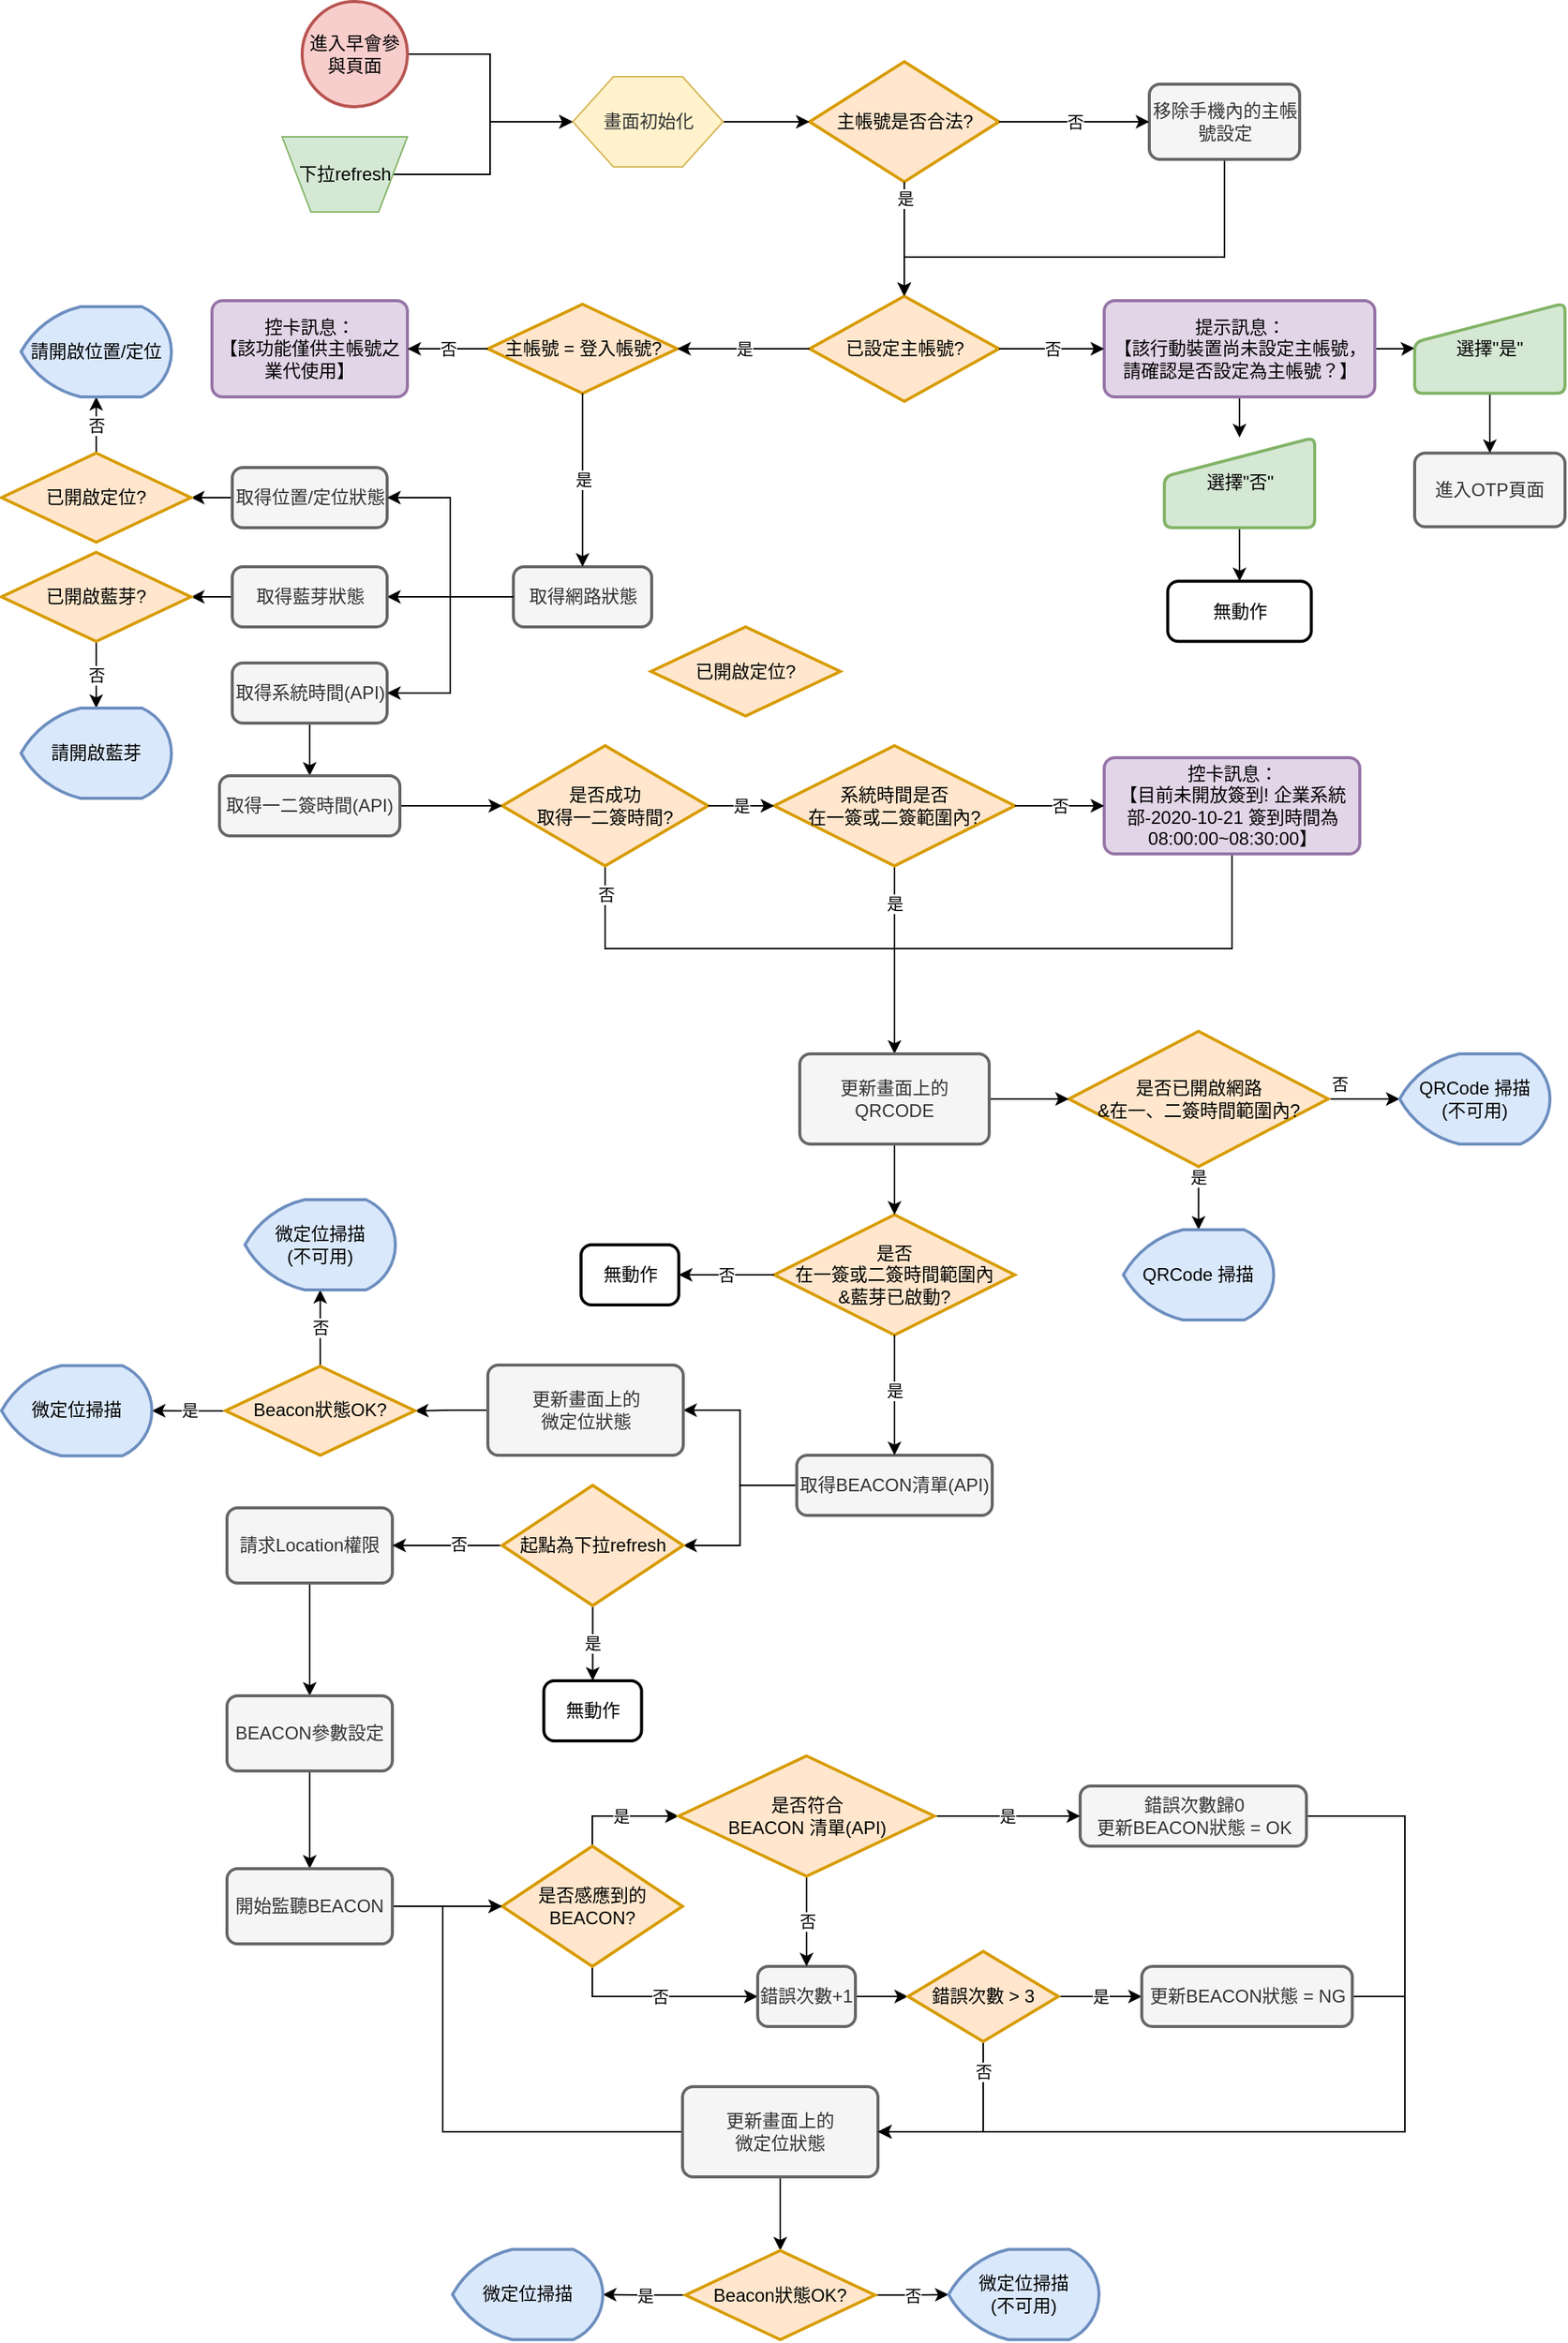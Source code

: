 <mxfile version="13.8.1" type="github" pages="2">
  <diagram id="rVQWAjQvvcYKXNc0S_qa" name="第1頁">
    <mxGraphModel dx="1673" dy="876" grid="1" gridSize="10" guides="1" tooltips="1" connect="1" arrows="1" fold="1" page="1" pageScale="1" pageWidth="1169" pageHeight="1654" math="0" shadow="0">
      <root>
        <mxCell id="0" />
        <mxCell id="1" parent="0" />
        <mxCell id="3DBhpYr2s3S-8QUUFZNX-8" style="edgeStyle=orthogonalEdgeStyle;rounded=0;orthogonalLoop=1;jettySize=auto;html=1;exitX=1;exitY=0.5;exitDx=0;exitDy=0;exitPerimeter=0;entryX=0;entryY=0.5;entryDx=0;entryDy=0;" parent="1" source="3DBhpYr2s3S-8QUUFZNX-1" target="aYca4ARqjZkzkrfllWEa-6" edge="1">
          <mxGeometry relative="1" as="geometry">
            <mxPoint x="423.5" y="120" as="targetPoint" />
          </mxGeometry>
        </mxCell>
        <mxCell id="3DBhpYr2s3S-8QUUFZNX-1" value="進入早會參與頁面" style="strokeWidth=2;html=1;shape=mxgraph.flowchart.start_2;whiteSpace=wrap;fillColor=#f8cecc;strokeColor=#b85450;" parent="1" vertex="1">
          <mxGeometry x="240" y="40" width="70" height="70" as="geometry" />
        </mxCell>
        <mxCell id="3DBhpYr2s3S-8QUUFZNX-5" value="主帳號是否合法?" style="strokeWidth=2;html=1;shape=mxgraph.flowchart.decision;whiteSpace=wrap;fillColor=#ffe6cc;strokeColor=#d79b00;" parent="1" vertex="1">
          <mxGeometry x="577.5" y="80" width="126" height="80" as="geometry" />
        </mxCell>
        <mxCell id="3DBhpYr2s3S-8QUUFZNX-16" style="edgeStyle=orthogonalEdgeStyle;rounded=0;orthogonalLoop=1;jettySize=auto;html=1;exitX=0.5;exitY=1;exitDx=0;exitDy=0;entryX=0.5;entryY=0;entryDx=0;entryDy=0;entryPerimeter=0;" parent="1" source="3DBhpYr2s3S-8QUUFZNX-6" target="3DBhpYr2s3S-8QUUFZNX-11" edge="1">
          <mxGeometry relative="1" as="geometry">
            <Array as="points">
              <mxPoint x="853" y="210" />
              <mxPoint x="641" y="210" />
            </Array>
          </mxGeometry>
        </mxCell>
        <mxCell id="3DBhpYr2s3S-8QUUFZNX-6" value="移除手機內的主帳號設定" style="rounded=1;whiteSpace=wrap;html=1;absoluteArcSize=1;arcSize=14;strokeWidth=2;fillColor=#f5f5f5;strokeColor=#666666;fontColor=#333333;" parent="1" vertex="1">
          <mxGeometry x="803.5" y="95" width="100" height="50" as="geometry" />
        </mxCell>
        <mxCell id="3DBhpYr2s3S-8QUUFZNX-11" value="已設定主帳號?" style="strokeWidth=2;html=1;shape=mxgraph.flowchart.decision;whiteSpace=wrap;fillColor=#ffe6cc;strokeColor=#d79b00;" parent="1" vertex="1">
          <mxGeometry x="577.5" y="236" width="126" height="70" as="geometry" />
        </mxCell>
        <mxCell id="3DBhpYr2s3S-8QUUFZNX-13" value="主帳號 = 登入帳號?" style="strokeWidth=2;html=1;shape=mxgraph.flowchart.decision;whiteSpace=wrap;fillColor=#ffe6cc;strokeColor=#d79b00;" parent="1" vertex="1">
          <mxGeometry x="363.5" y="241.38" width="126" height="59.25" as="geometry" />
        </mxCell>
        <mxCell id="1zW-dw0xEGALcRAArfoa-10" value="" style="edgeStyle=orthogonalEdgeStyle;rounded=0;orthogonalLoop=1;jettySize=auto;html=1;" edge="1" parent="1" source="3DBhpYr2s3S-8QUUFZNX-17" target="1zW-dw0xEGALcRAArfoa-8">
          <mxGeometry relative="1" as="geometry" />
        </mxCell>
        <mxCell id="1zW-dw0xEGALcRAArfoa-11" value="" style="edgeStyle=orthogonalEdgeStyle;rounded=0;orthogonalLoop=1;jettySize=auto;html=1;" edge="1" parent="1" source="3DBhpYr2s3S-8QUUFZNX-17" target="1zW-dw0xEGALcRAArfoa-9">
          <mxGeometry relative="1" as="geometry" />
        </mxCell>
        <mxCell id="3DBhpYr2s3S-8QUUFZNX-17" value="提示訊息：&lt;br&gt;【該行動裝置尚未設定主帳號，請確認是否設定為主帳號？】" style="rounded=1;whiteSpace=wrap;html=1;absoluteArcSize=1;arcSize=14;strokeWidth=2;fillColor=#e1d5e7;strokeColor=#9673a6;" parent="1" vertex="1">
          <mxGeometry x="773.5" y="239.01" width="180" height="64" as="geometry" />
        </mxCell>
        <mxCell id="3DBhpYr2s3S-8QUUFZNX-31" value="進入OTP頁面" style="rounded=1;whiteSpace=wrap;html=1;absoluteArcSize=1;arcSize=14;strokeWidth=2;fillColor=#f5f5f5;strokeColor=#666666;fontColor=#333333;" parent="1" vertex="1">
          <mxGeometry x="980" y="340.37" width="100" height="49" as="geometry" />
        </mxCell>
        <mxCell id="3DBhpYr2s3S-8QUUFZNX-42" value="控卡訊息：&lt;br&gt;【該功能僅供主帳號之業代使用】" style="rounded=1;whiteSpace=wrap;html=1;absoluteArcSize=1;arcSize=14;strokeWidth=2;fillColor=#e1d5e7;strokeColor=#9673a6;" parent="1" vertex="1">
          <mxGeometry x="180" y="239.01" width="130" height="64" as="geometry" />
        </mxCell>
        <mxCell id="3DBhpYr2s3S-8QUUFZNX-55" value="" style="edgeStyle=orthogonalEdgeStyle;rounded=0;orthogonalLoop=1;jettySize=auto;html=1;entryX=1;entryY=0.5;entryDx=0;entryDy=0;" parent="1" source="3DBhpYr2s3S-8QUUFZNX-50" target="3DBhpYr2s3S-8QUUFZNX-53" edge="1">
          <mxGeometry relative="1" as="geometry" />
        </mxCell>
        <mxCell id="3DBhpYr2s3S-8QUUFZNX-50" value="取得網路狀態" style="rounded=1;whiteSpace=wrap;html=1;absoluteArcSize=1;arcSize=14;strokeWidth=2;fillColor=#f5f5f5;strokeColor=#666666;fontColor=#333333;" parent="1" vertex="1">
          <mxGeometry x="380.5" y="416" width="92" height="40" as="geometry" />
        </mxCell>
        <mxCell id="aYca4ARqjZkzkrfllWEa-9" value="" style="edgeStyle=orthogonalEdgeStyle;rounded=0;orthogonalLoop=1;jettySize=auto;html=1;" edge="1" parent="1" source="3DBhpYr2s3S-8QUUFZNX-52" target="aYca4ARqjZkzkrfllWEa-8">
          <mxGeometry relative="1" as="geometry" />
        </mxCell>
        <mxCell id="3DBhpYr2s3S-8QUUFZNX-52" value="取得位置/定位狀態" style="rounded=1;whiteSpace=wrap;html=1;absoluteArcSize=1;arcSize=14;strokeWidth=2;fillColor=#f5f5f5;strokeColor=#666666;fontColor=#333333;" parent="1" vertex="1">
          <mxGeometry x="193.5" y="350" width="103" height="40" as="geometry" />
        </mxCell>
        <mxCell id="aYca4ARqjZkzkrfllWEa-11" value="" style="edgeStyle=orthogonalEdgeStyle;rounded=0;orthogonalLoop=1;jettySize=auto;html=1;" edge="1" parent="1" source="3DBhpYr2s3S-8QUUFZNX-53" target="aYca4ARqjZkzkrfllWEa-10">
          <mxGeometry relative="1" as="geometry" />
        </mxCell>
        <mxCell id="3DBhpYr2s3S-8QUUFZNX-53" value="取得藍芽狀態" style="rounded=1;whiteSpace=wrap;html=1;absoluteArcSize=1;arcSize=14;strokeWidth=2;fillColor=#f5f5f5;strokeColor=#666666;fontColor=#333333;" parent="1" vertex="1">
          <mxGeometry x="193.5" y="416" width="103" height="40" as="geometry" />
        </mxCell>
        <mxCell id="3DBhpYr2s3S-8QUUFZNX-81" value="" style="edgeStyle=orthogonalEdgeStyle;rounded=0;orthogonalLoop=1;jettySize=auto;html=1;" parent="1" source="3DBhpYr2s3S-8QUUFZNX-54" target="3DBhpYr2s3S-8QUUFZNX-79" edge="1">
          <mxGeometry relative="1" as="geometry" />
        </mxCell>
        <mxCell id="3DBhpYr2s3S-8QUUFZNX-54" value="取得系統時間(API)" style="rounded=1;whiteSpace=wrap;html=1;absoluteArcSize=1;arcSize=14;strokeWidth=2;fillColor=#f5f5f5;strokeColor=#666666;fontColor=#333333;" parent="1" vertex="1">
          <mxGeometry x="193.5" y="480" width="103" height="40" as="geometry" />
        </mxCell>
        <mxCell id="3DBhpYr2s3S-8QUUFZNX-57" value="" style="edgeStyle=orthogonalEdgeStyle;rounded=0;orthogonalLoop=1;jettySize=auto;html=1;entryX=1;entryY=0.5;entryDx=0;entryDy=0;exitX=0;exitY=0.5;exitDx=0;exitDy=0;" parent="1" source="3DBhpYr2s3S-8QUUFZNX-50" target="3DBhpYr2s3S-8QUUFZNX-52" edge="1">
          <mxGeometry relative="1" as="geometry">
            <mxPoint x="390.5" y="411" as="sourcePoint" />
            <mxPoint x="306.5" y="446" as="targetPoint" />
          </mxGeometry>
        </mxCell>
        <mxCell id="3DBhpYr2s3S-8QUUFZNX-58" value="" style="edgeStyle=orthogonalEdgeStyle;rounded=0;orthogonalLoop=1;jettySize=auto;html=1;entryX=1;entryY=0.5;entryDx=0;entryDy=0;exitX=0;exitY=0.5;exitDx=0;exitDy=0;" parent="1" source="3DBhpYr2s3S-8QUUFZNX-50" target="3DBhpYr2s3S-8QUUFZNX-54" edge="1">
          <mxGeometry relative="1" as="geometry">
            <mxPoint x="400.5" y="421" as="sourcePoint" />
            <mxPoint x="316.5" y="456" as="targetPoint" />
          </mxGeometry>
        </mxCell>
        <mxCell id="3DBhpYr2s3S-8QUUFZNX-64" value="" style="endArrow=classic;html=1;exitX=1;exitY=0.5;exitDx=0;exitDy=0;exitPerimeter=0;entryX=0;entryY=0.5;entryDx=0;entryDy=0;" parent="1" source="3DBhpYr2s3S-8QUUFZNX-5" target="3DBhpYr2s3S-8QUUFZNX-6" edge="1">
          <mxGeometry relative="1" as="geometry">
            <mxPoint x="472.5" y="570" as="sourcePoint" />
            <mxPoint x="572.5" y="570" as="targetPoint" />
          </mxGeometry>
        </mxCell>
        <mxCell id="3DBhpYr2s3S-8QUUFZNX-65" value="否" style="edgeLabel;resizable=0;html=1;align=center;verticalAlign=middle;" parent="3DBhpYr2s3S-8QUUFZNX-64" connectable="0" vertex="1">
          <mxGeometry relative="1" as="geometry" />
        </mxCell>
        <mxCell id="3DBhpYr2s3S-8QUUFZNX-66" value="" style="endArrow=classic;html=1;exitX=1;exitY=0.5;exitDx=0;exitDy=0;exitPerimeter=0;entryX=0;entryY=0.5;entryDx=0;entryDy=0;" parent="1" source="3DBhpYr2s3S-8QUUFZNX-11" target="3DBhpYr2s3S-8QUUFZNX-17" edge="1">
          <mxGeometry relative="1" as="geometry">
            <mxPoint x="693.5" y="190" as="sourcePoint" />
            <mxPoint x="793.5" y="190" as="targetPoint" />
          </mxGeometry>
        </mxCell>
        <mxCell id="3DBhpYr2s3S-8QUUFZNX-67" value="否" style="edgeLabel;resizable=0;html=1;align=center;verticalAlign=middle;" parent="3DBhpYr2s3S-8QUUFZNX-66" connectable="0" vertex="1">
          <mxGeometry relative="1" as="geometry" />
        </mxCell>
        <mxCell id="3DBhpYr2s3S-8QUUFZNX-68" value="" style="endArrow=classic;html=1;exitX=0;exitY=0.5;exitDx=0;exitDy=0;exitPerimeter=0;entryX=1;entryY=0.5;entryDx=0;entryDy=0;" parent="1" source="3DBhpYr2s3S-8QUUFZNX-13" target="3DBhpYr2s3S-8QUUFZNX-42" edge="1">
          <mxGeometry relative="1" as="geometry">
            <mxPoint x="723.5" y="140" as="sourcePoint" />
            <mxPoint x="823.5" y="140" as="targetPoint" />
          </mxGeometry>
        </mxCell>
        <mxCell id="3DBhpYr2s3S-8QUUFZNX-69" value="否" style="edgeLabel;resizable=0;html=1;align=center;verticalAlign=middle;" parent="3DBhpYr2s3S-8QUUFZNX-68" connectable="0" vertex="1">
          <mxGeometry relative="1" as="geometry" />
        </mxCell>
        <mxCell id="3DBhpYr2s3S-8QUUFZNX-70" value="" style="endArrow=classic;html=1;exitX=0.5;exitY=1;exitDx=0;exitDy=0;exitPerimeter=0;entryX=0.5;entryY=0;entryDx=0;entryDy=0;entryPerimeter=0;" parent="1" source="3DBhpYr2s3S-8QUUFZNX-5" target="3DBhpYr2s3S-8QUUFZNX-11" edge="1">
          <mxGeometry relative="1" as="geometry">
            <mxPoint x="623.5" y="180" as="sourcePoint" />
            <mxPoint x="723.5" y="180" as="targetPoint" />
          </mxGeometry>
        </mxCell>
        <mxCell id="3DBhpYr2s3S-8QUUFZNX-71" value="是" style="edgeLabel;resizable=0;html=1;align=center;verticalAlign=middle;" parent="3DBhpYr2s3S-8QUUFZNX-70" connectable="0" vertex="1">
          <mxGeometry relative="1" as="geometry">
            <mxPoint y="-27.65" as="offset" />
          </mxGeometry>
        </mxCell>
        <mxCell id="3DBhpYr2s3S-8QUUFZNX-72" value="" style="endArrow=classic;html=1;exitX=0;exitY=0.5;exitDx=0;exitDy=0;exitPerimeter=0;entryX=1;entryY=0.5;entryDx=0;entryDy=0;entryPerimeter=0;" parent="1" source="3DBhpYr2s3S-8QUUFZNX-11" target="3DBhpYr2s3S-8QUUFZNX-13" edge="1">
          <mxGeometry relative="1" as="geometry">
            <mxPoint x="650.5" y="170" as="sourcePoint" />
            <mxPoint x="650.5" y="246" as="targetPoint" />
          </mxGeometry>
        </mxCell>
        <mxCell id="3DBhpYr2s3S-8QUUFZNX-73" value="是" style="edgeLabel;resizable=0;html=1;align=center;verticalAlign=middle;" parent="3DBhpYr2s3S-8QUUFZNX-72" connectable="0" vertex="1">
          <mxGeometry relative="1" as="geometry" />
        </mxCell>
        <mxCell id="3DBhpYr2s3S-8QUUFZNX-74" value="" style="endArrow=classic;html=1;exitX=0.5;exitY=1;exitDx=0;exitDy=0;exitPerimeter=0;entryX=0.5;entryY=0;entryDx=0;entryDy=0;" parent="1" source="3DBhpYr2s3S-8QUUFZNX-13" target="3DBhpYr2s3S-8QUUFZNX-50" edge="1">
          <mxGeometry relative="1" as="geometry">
            <mxPoint x="660.5" y="180" as="sourcePoint" />
            <mxPoint x="660.5" y="256" as="targetPoint" />
          </mxGeometry>
        </mxCell>
        <mxCell id="3DBhpYr2s3S-8QUUFZNX-75" value="是" style="edgeLabel;resizable=0;html=1;align=center;verticalAlign=middle;" parent="3DBhpYr2s3S-8QUUFZNX-74" connectable="0" vertex="1">
          <mxGeometry relative="1" as="geometry" />
        </mxCell>
        <mxCell id="aYca4ARqjZkzkrfllWEa-34" value="否" style="edgeStyle=orthogonalEdgeStyle;rounded=0;orthogonalLoop=1;jettySize=auto;html=1;exitX=0.5;exitY=1;exitDx=0;exitDy=0;exitPerimeter=0;entryX=0.5;entryY=0;entryDx=0;entryDy=0;" edge="1" parent="1" source="3DBhpYr2s3S-8QUUFZNX-78" target="1zW-dw0xEGALcRAArfoa-1">
          <mxGeometry x="-0.888" relative="1" as="geometry">
            <Array as="points">
              <mxPoint x="441" y="670" />
              <mxPoint x="634" y="670" />
              <mxPoint x="634" y="750" />
            </Array>
            <mxPoint as="offset" />
          </mxGeometry>
        </mxCell>
        <mxCell id="3DBhpYr2s3S-8QUUFZNX-78" value="是否成功&lt;br&gt;取得一二簽時間?" style="strokeWidth=2;html=1;shape=mxgraph.flowchart.decision;whiteSpace=wrap;fillColor=#ffe6cc;strokeColor=#d79b00;" parent="1" vertex="1">
          <mxGeometry x="373" y="535" width="137" height="80" as="geometry" />
        </mxCell>
        <mxCell id="qEmftQ73AYynVDosLvWg-1" style="edgeStyle=orthogonalEdgeStyle;rounded=0;orthogonalLoop=1;jettySize=auto;html=1;exitX=1;exitY=0.5;exitDx=0;exitDy=0;entryX=0;entryY=0.5;entryDx=0;entryDy=0;entryPerimeter=0;" edge="1" parent="1" source="3DBhpYr2s3S-8QUUFZNX-79" target="3DBhpYr2s3S-8QUUFZNX-78">
          <mxGeometry relative="1" as="geometry" />
        </mxCell>
        <mxCell id="3DBhpYr2s3S-8QUUFZNX-79" value="取得一二簽時間(API)" style="rounded=1;whiteSpace=wrap;html=1;absoluteArcSize=1;arcSize=14;strokeWidth=2;fillColor=#f5f5f5;strokeColor=#666666;fontColor=#333333;" parent="1" vertex="1">
          <mxGeometry x="185" y="555" width="120" height="40" as="geometry" />
        </mxCell>
        <mxCell id="aYca4ARqjZkzkrfllWEa-33" value="是" style="edgeStyle=orthogonalEdgeStyle;rounded=0;orthogonalLoop=1;jettySize=auto;html=1;exitX=0.5;exitY=1;exitDx=0;exitDy=0;exitPerimeter=0;entryX=0.5;entryY=0;entryDx=0;entryDy=0;" edge="1" parent="1" source="3DBhpYr2s3S-8QUUFZNX-83" target="1zW-dw0xEGALcRAArfoa-1">
          <mxGeometry x="-0.6" relative="1" as="geometry">
            <mxPoint as="offset" />
          </mxGeometry>
        </mxCell>
        <mxCell id="3DBhpYr2s3S-8QUUFZNX-83" value="系統時間是否&lt;br&gt;在一簽或二簽範圍內?" style="strokeWidth=2;html=1;shape=mxgraph.flowchart.decision;whiteSpace=wrap;fillColor=#ffe6cc;strokeColor=#d79b00;" parent="1" vertex="1">
          <mxGeometry x="554" y="535" width="160" height="80" as="geometry" />
        </mxCell>
        <mxCell id="3DBhpYr2s3S-8QUUFZNX-84" value="" style="endArrow=classic;html=1;exitX=1;exitY=0.5;exitDx=0;exitDy=0;exitPerimeter=0;entryX=0;entryY=0.5;entryDx=0;entryDy=0;entryPerimeter=0;" parent="1" source="3DBhpYr2s3S-8QUUFZNX-78" target="3DBhpYr2s3S-8QUUFZNX-83" edge="1">
          <mxGeometry relative="1" as="geometry">
            <mxPoint x="486.5" y="310.63" as="sourcePoint" />
            <mxPoint x="486.5" y="426" as="targetPoint" />
          </mxGeometry>
        </mxCell>
        <mxCell id="3DBhpYr2s3S-8QUUFZNX-85" value="是" style="edgeLabel;resizable=0;html=1;align=center;verticalAlign=middle;" parent="3DBhpYr2s3S-8QUUFZNX-84" connectable="0" vertex="1">
          <mxGeometry relative="1" as="geometry" />
        </mxCell>
        <mxCell id="aYca4ARqjZkzkrfllWEa-32" style="edgeStyle=orthogonalEdgeStyle;rounded=0;orthogonalLoop=1;jettySize=auto;html=1;exitX=0.5;exitY=1;exitDx=0;exitDy=0;entryX=0.5;entryY=0;entryDx=0;entryDy=0;" edge="1" parent="1" source="3DBhpYr2s3S-8QUUFZNX-91" target="1zW-dw0xEGALcRAArfoa-1">
          <mxGeometry relative="1" as="geometry">
            <Array as="points">
              <mxPoint x="859" y="670" />
              <mxPoint x="634" y="670" />
              <mxPoint x="634" y="750" />
            </Array>
          </mxGeometry>
        </mxCell>
        <mxCell id="3DBhpYr2s3S-8QUUFZNX-91" value="控卡訊息：&lt;br&gt;【目前未開放簽到! 企業系統部-2020-10-21 簽到時間為08:00:00~08:30:00】" style="rounded=1;whiteSpace=wrap;html=1;absoluteArcSize=1;arcSize=14;strokeWidth=2;fillColor=#e1d5e7;strokeColor=#9673a6;" parent="1" vertex="1">
          <mxGeometry x="773.5" y="543" width="170" height="64" as="geometry" />
        </mxCell>
        <mxCell id="3DBhpYr2s3S-8QUUFZNX-92" value="" style="endArrow=classic;html=1;exitX=1;exitY=0.5;exitDx=0;exitDy=0;exitPerimeter=0;entryX=0;entryY=0.5;entryDx=0;entryDy=0;" parent="1" source="3DBhpYr2s3S-8QUUFZNX-83" target="3DBhpYr2s3S-8QUUFZNX-91" edge="1">
          <mxGeometry relative="1" as="geometry">
            <mxPoint x="373.5" y="411.005" as="sourcePoint" />
            <mxPoint x="293.5" y="411" as="targetPoint" />
          </mxGeometry>
        </mxCell>
        <mxCell id="3DBhpYr2s3S-8QUUFZNX-93" value="否" style="edgeLabel;resizable=0;html=1;align=center;verticalAlign=middle;" parent="3DBhpYr2s3S-8QUUFZNX-92" connectable="0" vertex="1">
          <mxGeometry relative="1" as="geometry" />
        </mxCell>
        <mxCell id="3DBhpYr2s3S-8QUUFZNX-99" value="是否&lt;br&gt;在一簽或二簽時間範圍內&lt;br&gt;&amp;amp;藍芽已啟動?" style="strokeWidth=2;html=1;shape=mxgraph.flowchart.decision;whiteSpace=wrap;fillColor=#ffe6cc;strokeColor=#d79b00;" parent="1" vertex="1">
          <mxGeometry x="554" y="847" width="160" height="80" as="geometry" />
        </mxCell>
        <mxCell id="3DBhpYr2s3S-8QUUFZNX-148" style="edgeStyle=orthogonalEdgeStyle;rounded=0;orthogonalLoop=1;jettySize=auto;html=1;exitX=0;exitY=0.5;exitDx=0;exitDy=0;entryX=1;entryY=0.5;entryDx=0;entryDy=0;" parent="1" source="3DBhpYr2s3S-8QUUFZNX-101" target="3DBhpYr2s3S-8QUUFZNX-147" edge="1">
          <mxGeometry relative="1" as="geometry" />
        </mxCell>
        <mxCell id="3DBhpYr2s3S-8QUUFZNX-169" style="edgeStyle=orthogonalEdgeStyle;rounded=0;orthogonalLoop=1;jettySize=auto;html=1;exitX=0;exitY=0.5;exitDx=0;exitDy=0;entryX=1;entryY=0.5;entryDx=0;entryDy=0;entryPerimeter=0;" parent="1" source="3DBhpYr2s3S-8QUUFZNX-101" target="3DBhpYr2s3S-8QUUFZNX-165" edge="1">
          <mxGeometry relative="1" as="geometry" />
        </mxCell>
        <mxCell id="3DBhpYr2s3S-8QUUFZNX-101" value="取得BEACON清單(API)" style="rounded=1;whiteSpace=wrap;html=1;absoluteArcSize=1;arcSize=14;strokeWidth=2;fillColor=#f5f5f5;strokeColor=#666666;fontColor=#333333;" parent="1" vertex="1">
          <mxGeometry x="569" y="1007" width="130" height="40" as="geometry" />
        </mxCell>
        <mxCell id="3DBhpYr2s3S-8QUUFZNX-102" value="" style="endArrow=classic;html=1;exitX=0.5;exitY=1;exitDx=0;exitDy=0;exitPerimeter=0;entryX=0.5;entryY=0;entryDx=0;entryDy=0;" parent="1" source="3DBhpYr2s3S-8QUUFZNX-99" target="3DBhpYr2s3S-8QUUFZNX-101" edge="1">
          <mxGeometry relative="1" as="geometry">
            <mxPoint x="567" y="833" as="sourcePoint" />
            <mxPoint x="642.5" y="977" as="targetPoint" />
            <Array as="points" />
          </mxGeometry>
        </mxCell>
        <mxCell id="3DBhpYr2s3S-8QUUFZNX-103" value="是" style="edgeLabel;resizable=0;html=1;align=center;verticalAlign=middle;" parent="3DBhpYr2s3S-8QUUFZNX-102" connectable="0" vertex="1">
          <mxGeometry relative="1" as="geometry">
            <mxPoint y="-3" as="offset" />
          </mxGeometry>
        </mxCell>
        <mxCell id="3DBhpYr2s3S-8QUUFZNX-106" value="無動作" style="rounded=1;whiteSpace=wrap;html=1;absoluteArcSize=1;arcSize=14;strokeWidth=2;" parent="1" vertex="1">
          <mxGeometry x="425.5" y="867" width="65" height="40" as="geometry" />
        </mxCell>
        <mxCell id="3DBhpYr2s3S-8QUUFZNX-108" value="" style="endArrow=classic;html=1;exitX=0;exitY=0.5;exitDx=0;exitDy=0;exitPerimeter=0;entryX=1;entryY=0.5;entryDx=0;entryDy=0;" parent="1" source="3DBhpYr2s3S-8QUUFZNX-99" target="3DBhpYr2s3S-8QUUFZNX-106" edge="1">
          <mxGeometry relative="1" as="geometry">
            <mxPoint x="407" y="833" as="sourcePoint" />
            <mxPoint x="350" y="833" as="targetPoint" />
          </mxGeometry>
        </mxCell>
        <mxCell id="3DBhpYr2s3S-8QUUFZNX-109" value="否" style="edgeLabel;resizable=0;html=1;align=center;verticalAlign=middle;" parent="3DBhpYr2s3S-8QUUFZNX-108" connectable="0" vertex="1">
          <mxGeometry relative="1" as="geometry" />
        </mxCell>
        <mxCell id="3DBhpYr2s3S-8QUUFZNX-149" style="edgeStyle=orthogonalEdgeStyle;rounded=0;orthogonalLoop=1;jettySize=auto;html=1;exitX=0;exitY=0.5;exitDx=0;exitDy=0;entryX=0;entryY=0.5;entryDx=0;entryDy=0;entryPerimeter=0;" parent="1" source="3DBhpYr2s3S-8QUUFZNX-111" target="3DBhpYr2s3S-8QUUFZNX-122" edge="1">
          <mxGeometry relative="1" as="geometry">
            <Array as="points">
              <mxPoint x="333.5" y="1457" />
              <mxPoint x="333.5" y="1307" />
            </Array>
          </mxGeometry>
        </mxCell>
        <mxCell id="aYca4ARqjZkzkrfllWEa-27" value="" style="edgeStyle=orthogonalEdgeStyle;rounded=0;orthogonalLoop=1;jettySize=auto;html=1;" edge="1" parent="1" source="3DBhpYr2s3S-8QUUFZNX-111" target="aYca4ARqjZkzkrfllWEa-24">
          <mxGeometry relative="1" as="geometry" />
        </mxCell>
        <mxCell id="3DBhpYr2s3S-8QUUFZNX-111" value="更新畫面上的&lt;br&gt;微定位狀態" style="rounded=1;whiteSpace=wrap;html=1;absoluteArcSize=1;arcSize=14;strokeWidth=2;fillColor=#f5f5f5;strokeColor=#666666;fontColor=#333333;" parent="1" vertex="1">
          <mxGeometry x="493" y="1427" width="130" height="60" as="geometry" />
        </mxCell>
        <mxCell id="3DBhpYr2s3S-8QUUFZNX-119" style="edgeStyle=orthogonalEdgeStyle;rounded=0;orthogonalLoop=1;jettySize=auto;html=1;exitX=0.5;exitY=1;exitDx=0;exitDy=0;entryX=0.5;entryY=0;entryDx=0;entryDy=0;" parent="1" source="3DBhpYr2s3S-8QUUFZNX-115" target="3DBhpYr2s3S-8QUUFZNX-116" edge="1">
          <mxGeometry relative="1" as="geometry" />
        </mxCell>
        <mxCell id="3DBhpYr2s3S-8QUUFZNX-115" value="請求Location權限" style="rounded=1;whiteSpace=wrap;html=1;absoluteArcSize=1;arcSize=14;strokeWidth=2;fillColor=#f5f5f5;strokeColor=#666666;fontColor=#333333;" parent="1" vertex="1">
          <mxGeometry x="190" y="1042" width="110" height="50" as="geometry" />
        </mxCell>
        <mxCell id="3DBhpYr2s3S-8QUUFZNX-126" value="" style="edgeStyle=orthogonalEdgeStyle;rounded=0;orthogonalLoop=1;jettySize=auto;html=1;" parent="1" source="3DBhpYr2s3S-8QUUFZNX-116" target="3DBhpYr2s3S-8QUUFZNX-123" edge="1">
          <mxGeometry relative="1" as="geometry" />
        </mxCell>
        <mxCell id="3DBhpYr2s3S-8QUUFZNX-116" value="BEACON參數設定" style="rounded=1;whiteSpace=wrap;html=1;absoluteArcSize=1;arcSize=14;strokeWidth=2;fillColor=#f5f5f5;strokeColor=#666666;fontColor=#333333;" parent="1" vertex="1">
          <mxGeometry x="190" y="1167" width="110" height="50" as="geometry" />
        </mxCell>
        <mxCell id="3DBhpYr2s3S-8QUUFZNX-130" value="否" style="edgeStyle=orthogonalEdgeStyle;rounded=0;orthogonalLoop=1;jettySize=auto;html=1;exitX=0.5;exitY=1;exitDx=0;exitDy=0;exitPerimeter=0;entryX=0;entryY=0.5;entryDx=0;entryDy=0;" parent="1" source="3DBhpYr2s3S-8QUUFZNX-122" target="3DBhpYr2s3S-8QUUFZNX-131" edge="1">
          <mxGeometry relative="1" as="geometry" />
        </mxCell>
        <mxCell id="3DBhpYr2s3S-8QUUFZNX-134" value="是" style="edgeStyle=orthogonalEdgeStyle;rounded=0;orthogonalLoop=1;jettySize=auto;html=1;exitX=0.5;exitY=0;exitDx=0;exitDy=0;exitPerimeter=0;entryX=0;entryY=0.5;entryDx=0;entryDy=0;entryPerimeter=0;" parent="1" source="3DBhpYr2s3S-8QUUFZNX-122" target="3DBhpYr2s3S-8QUUFZNX-133" edge="1">
          <mxGeometry relative="1" as="geometry" />
        </mxCell>
        <mxCell id="3DBhpYr2s3S-8QUUFZNX-122" value="是否感應到的BEACON?" style="strokeWidth=2;html=1;shape=mxgraph.flowchart.decision;whiteSpace=wrap;fillColor=#ffe6cc;strokeColor=#d79b00;" parent="1" vertex="1">
          <mxGeometry x="373" y="1267" width="120" height="80" as="geometry" />
        </mxCell>
        <mxCell id="3DBhpYr2s3S-8QUUFZNX-125" value="" style="edgeStyle=orthogonalEdgeStyle;rounded=0;orthogonalLoop=1;jettySize=auto;html=1;" parent="1" source="3DBhpYr2s3S-8QUUFZNX-123" target="3DBhpYr2s3S-8QUUFZNX-122" edge="1">
          <mxGeometry relative="1" as="geometry" />
        </mxCell>
        <mxCell id="3DBhpYr2s3S-8QUUFZNX-123" value="開始監聽BEACON" style="rounded=1;whiteSpace=wrap;html=1;absoluteArcSize=1;arcSize=14;strokeWidth=2;fillColor=#f5f5f5;strokeColor=#666666;fontColor=#333333;" parent="1" vertex="1">
          <mxGeometry x="190" y="1282" width="110" height="50" as="geometry" />
        </mxCell>
        <mxCell id="3DBhpYr2s3S-8QUUFZNX-139" value="" style="edgeStyle=orthogonalEdgeStyle;rounded=0;orthogonalLoop=1;jettySize=auto;html=1;" parent="1" source="3DBhpYr2s3S-8QUUFZNX-131" target="3DBhpYr2s3S-8QUUFZNX-137" edge="1">
          <mxGeometry relative="1" as="geometry" />
        </mxCell>
        <mxCell id="3DBhpYr2s3S-8QUUFZNX-131" value="錯誤次數+1" style="rounded=1;whiteSpace=wrap;html=1;absoluteArcSize=1;arcSize=14;strokeWidth=2;fillColor=#f5f5f5;strokeColor=#666666;fontColor=#333333;" parent="1" vertex="1">
          <mxGeometry x="543" y="1347" width="65" height="40" as="geometry" />
        </mxCell>
        <mxCell id="3DBhpYr2s3S-8QUUFZNX-150" style="edgeStyle=orthogonalEdgeStyle;rounded=0;orthogonalLoop=1;jettySize=auto;html=1;exitX=1;exitY=0.5;exitDx=0;exitDy=0;entryX=1;entryY=0.5;entryDx=0;entryDy=0;" parent="1" source="3DBhpYr2s3S-8QUUFZNX-132" target="3DBhpYr2s3S-8QUUFZNX-111" edge="1">
          <mxGeometry relative="1" as="geometry">
            <Array as="points">
              <mxPoint x="973.5" y="1247" />
              <mxPoint x="973.5" y="1457" />
            </Array>
          </mxGeometry>
        </mxCell>
        <mxCell id="3DBhpYr2s3S-8QUUFZNX-132" value="錯誤次數歸0&lt;br&gt;更新BEACON狀態 = OK" style="rounded=1;whiteSpace=wrap;html=1;absoluteArcSize=1;arcSize=14;strokeWidth=2;fillColor=#f5f5f5;strokeColor=#666666;fontColor=#333333;" parent="1" vertex="1">
          <mxGeometry x="757.5" y="1227" width="150.5" height="40" as="geometry" />
        </mxCell>
        <mxCell id="3DBhpYr2s3S-8QUUFZNX-135" value="是" style="edgeStyle=orthogonalEdgeStyle;rounded=0;orthogonalLoop=1;jettySize=auto;html=1;exitX=1;exitY=0.5;exitDx=0;exitDy=0;exitPerimeter=0;entryX=0;entryY=0.5;entryDx=0;entryDy=0;" parent="1" source="3DBhpYr2s3S-8QUUFZNX-133" target="3DBhpYr2s3S-8QUUFZNX-132" edge="1">
          <mxGeometry relative="1" as="geometry" />
        </mxCell>
        <mxCell id="3DBhpYr2s3S-8QUUFZNX-142" value="否" style="edgeStyle=orthogonalEdgeStyle;rounded=0;orthogonalLoop=1;jettySize=auto;html=1;exitX=0.5;exitY=1;exitDx=0;exitDy=0;exitPerimeter=0;entryX=0.5;entryY=0;entryDx=0;entryDy=0;" parent="1" source="3DBhpYr2s3S-8QUUFZNX-133" target="3DBhpYr2s3S-8QUUFZNX-131" edge="1">
          <mxGeometry relative="1" as="geometry" />
        </mxCell>
        <mxCell id="3DBhpYr2s3S-8QUUFZNX-133" value="是否符合&lt;br&gt;BEACON 清單(API)" style="strokeWidth=2;html=1;shape=mxgraph.flowchart.decision;whiteSpace=wrap;fillColor=#ffe6cc;strokeColor=#d79b00;" parent="1" vertex="1">
          <mxGeometry x="490.5" y="1207" width="170" height="80" as="geometry" />
        </mxCell>
        <mxCell id="3DBhpYr2s3S-8QUUFZNX-140" value="是" style="edgeStyle=orthogonalEdgeStyle;rounded=0;orthogonalLoop=1;jettySize=auto;html=1;" parent="1" source="3DBhpYr2s3S-8QUUFZNX-137" target="3DBhpYr2s3S-8QUUFZNX-138" edge="1">
          <mxGeometry relative="1" as="geometry" />
        </mxCell>
        <mxCell id="3DBhpYr2s3S-8QUUFZNX-141" value="否" style="edgeStyle=orthogonalEdgeStyle;rounded=0;orthogonalLoop=1;jettySize=auto;html=1;exitX=0.5;exitY=1;exitDx=0;exitDy=0;exitPerimeter=0;entryX=1;entryY=0.5;entryDx=0;entryDy=0;" parent="1" source="3DBhpYr2s3S-8QUUFZNX-137" target="3DBhpYr2s3S-8QUUFZNX-111" edge="1">
          <mxGeometry x="-0.694" relative="1" as="geometry">
            <mxPoint as="offset" />
          </mxGeometry>
        </mxCell>
        <mxCell id="3DBhpYr2s3S-8QUUFZNX-137" value="錯誤次數 &amp;gt; 3" style="strokeWidth=2;html=1;shape=mxgraph.flowchart.decision;whiteSpace=wrap;fillColor=#ffe6cc;strokeColor=#d79b00;" parent="1" vertex="1">
          <mxGeometry x="643" y="1337" width="100" height="60" as="geometry" />
        </mxCell>
        <mxCell id="3DBhpYr2s3S-8QUUFZNX-146" style="edgeStyle=orthogonalEdgeStyle;rounded=0;orthogonalLoop=1;jettySize=auto;html=1;exitX=1;exitY=0.5;exitDx=0;exitDy=0;entryX=1;entryY=0.5;entryDx=0;entryDy=0;" parent="1" source="3DBhpYr2s3S-8QUUFZNX-138" target="3DBhpYr2s3S-8QUUFZNX-111" edge="1">
          <mxGeometry relative="1" as="geometry">
            <Array as="points">
              <mxPoint x="973.5" y="1367" />
              <mxPoint x="973.5" y="1457" />
            </Array>
          </mxGeometry>
        </mxCell>
        <mxCell id="3DBhpYr2s3S-8QUUFZNX-138" value="更新BEACON狀態 = NG" style="rounded=1;whiteSpace=wrap;html=1;absoluteArcSize=1;arcSize=14;strokeWidth=2;fillColor=#f5f5f5;strokeColor=#666666;fontColor=#333333;" parent="1" vertex="1">
          <mxGeometry x="798.5" y="1347" width="140" height="40" as="geometry" />
        </mxCell>
        <mxCell id="aYca4ARqjZkzkrfllWEa-19" value="" style="edgeStyle=orthogonalEdgeStyle;rounded=0;orthogonalLoop=1;jettySize=auto;html=1;" edge="1" parent="1" source="3DBhpYr2s3S-8QUUFZNX-147" target="aYca4ARqjZkzkrfllWEa-18">
          <mxGeometry relative="1" as="geometry" />
        </mxCell>
        <mxCell id="3DBhpYr2s3S-8QUUFZNX-147" value="更新畫面上的&lt;br&gt;微定位狀態" style="rounded=1;whiteSpace=wrap;html=1;absoluteArcSize=1;arcSize=14;strokeWidth=2;fillColor=#f5f5f5;strokeColor=#666666;fontColor=#333333;" parent="1" vertex="1">
          <mxGeometry x="363.5" y="947" width="130" height="60" as="geometry" />
        </mxCell>
        <mxCell id="3DBhpYr2s3S-8QUUFZNX-153" value="無動作" style="rounded=1;whiteSpace=wrap;html=1;absoluteArcSize=1;arcSize=14;strokeWidth=2;" parent="1" vertex="1">
          <mxGeometry x="815.75" y="425.63" width="95.5" height="40" as="geometry" />
        </mxCell>
        <mxCell id="3DBhpYr2s3S-8QUUFZNX-170" style="edgeStyle=orthogonalEdgeStyle;rounded=0;orthogonalLoop=1;jettySize=auto;html=1;exitX=0;exitY=0.5;exitDx=0;exitDy=0;exitPerimeter=0;entryX=1;entryY=0.5;entryDx=0;entryDy=0;" parent="1" source="3DBhpYr2s3S-8QUUFZNX-165" target="3DBhpYr2s3S-8QUUFZNX-115" edge="1">
          <mxGeometry relative="1" as="geometry">
            <mxPoint x="303.5" y="1067" as="targetPoint" />
          </mxGeometry>
        </mxCell>
        <mxCell id="3DBhpYr2s3S-8QUUFZNX-171" value="否" style="edgeLabel;html=1;align=center;verticalAlign=middle;resizable=0;points=[];" parent="3DBhpYr2s3S-8QUUFZNX-170" vertex="1" connectable="0">
          <mxGeometry x="-0.174" y="-1" relative="1" as="geometry">
            <mxPoint x="1" as="offset" />
          </mxGeometry>
        </mxCell>
        <mxCell id="3DBhpYr2s3S-8QUUFZNX-178" value="是" style="edgeStyle=orthogonalEdgeStyle;rounded=0;orthogonalLoop=1;jettySize=auto;html=1;exitX=0.5;exitY=1;exitDx=0;exitDy=0;exitPerimeter=0;" parent="1" source="3DBhpYr2s3S-8QUUFZNX-165" target="3DBhpYr2s3S-8QUUFZNX-175" edge="1">
          <mxGeometry relative="1" as="geometry" />
        </mxCell>
        <mxCell id="3DBhpYr2s3S-8QUUFZNX-165" value="起點為下拉refresh" style="strokeWidth=2;html=1;shape=mxgraph.flowchart.decision;whiteSpace=wrap;fillColor=#ffe6cc;strokeColor=#d79b00;" parent="1" vertex="1">
          <mxGeometry x="373" y="1027" width="120.5" height="80" as="geometry" />
        </mxCell>
        <mxCell id="3DBhpYr2s3S-8QUUFZNX-174" style="edgeStyle=orthogonalEdgeStyle;rounded=0;orthogonalLoop=1;jettySize=auto;html=1;exitX=1;exitY=0.5;exitDx=0;exitDy=0;entryX=0;entryY=0.5;entryDx=0;entryDy=0;" parent="1" source="aYca4ARqjZkzkrfllWEa-3" target="aYca4ARqjZkzkrfllWEa-6" edge="1">
          <mxGeometry relative="1" as="geometry">
            <mxPoint x="310" y="155" as="sourcePoint" />
            <mxPoint x="423.5" y="120" as="targetPoint" />
          </mxGeometry>
        </mxCell>
        <mxCell id="3DBhpYr2s3S-8QUUFZNX-175" value="無動作" style="rounded=1;whiteSpace=wrap;html=1;absoluteArcSize=1;arcSize=14;strokeWidth=2;" parent="1" vertex="1">
          <mxGeometry x="400.75" y="1157" width="65" height="40" as="geometry" />
        </mxCell>
        <mxCell id="aYca4ARqjZkzkrfllWEa-3" value="下拉refresh&lt;br&gt;" style="verticalLabelPosition=middle;verticalAlign=middle;html=1;shape=trapezoid;perimeter=trapezoidPerimeter;whiteSpace=wrap;size=0.23;arcSize=10;flipV=1;fillColor=#d5e8d4;strokeColor=#82b366;horizontal=1;labelPosition=center;align=center;" vertex="1" parent="1">
          <mxGeometry x="226.67" y="130" width="83.33" height="50" as="geometry" />
        </mxCell>
        <mxCell id="aYca4ARqjZkzkrfllWEa-7" value="" style="edgeStyle=orthogonalEdgeStyle;rounded=0;orthogonalLoop=1;jettySize=auto;html=1;" edge="1" parent="1" source="aYca4ARqjZkzkrfllWEa-6" target="3DBhpYr2s3S-8QUUFZNX-5">
          <mxGeometry relative="1" as="geometry" />
        </mxCell>
        <mxCell id="aYca4ARqjZkzkrfllWEa-6" value="&lt;span style=&quot;color: rgb(51 , 51 , 51)&quot;&gt;畫面初始化&lt;/span&gt;" style="verticalLabelPosition=middle;verticalAlign=middle;html=1;shape=hexagon;perimeter=hexagonPerimeter2;arcSize=6;size=0.27;labelPosition=center;align=center;fillColor=#fff2cc;strokeColor=#d6b656;" vertex="1" parent="1">
          <mxGeometry x="420" y="90" width="100" height="60" as="geometry" />
        </mxCell>
        <mxCell id="aYca4ARqjZkzkrfllWEa-16" value="否" style="edgeStyle=orthogonalEdgeStyle;rounded=0;orthogonalLoop=1;jettySize=auto;html=1;entryX=0.5;entryY=1;entryDx=0;entryDy=0;entryPerimeter=0;" edge="1" parent="1" source="aYca4ARqjZkzkrfllWEa-8" target="aYca4ARqjZkzkrfllWEa-13">
          <mxGeometry relative="1" as="geometry" />
        </mxCell>
        <mxCell id="aYca4ARqjZkzkrfllWEa-8" value="已開啟定位?" style="strokeWidth=2;html=1;shape=mxgraph.flowchart.decision;whiteSpace=wrap;fillColor=#ffe6cc;strokeColor=#d79b00;" vertex="1" parent="1">
          <mxGeometry x="40" y="340.37" width="126" height="59.25" as="geometry" />
        </mxCell>
        <mxCell id="aYca4ARqjZkzkrfllWEa-17" value="否" style="edgeStyle=orthogonalEdgeStyle;rounded=0;orthogonalLoop=1;jettySize=auto;html=1;entryX=0.5;entryY=0;entryDx=0;entryDy=0;entryPerimeter=0;" edge="1" parent="1" source="aYca4ARqjZkzkrfllWEa-10" target="aYca4ARqjZkzkrfllWEa-14">
          <mxGeometry relative="1" as="geometry" />
        </mxCell>
        <mxCell id="aYca4ARqjZkzkrfllWEa-10" value="已開啟藍芽?" style="strokeWidth=2;html=1;shape=mxgraph.flowchart.decision;whiteSpace=wrap;fillColor=#ffe6cc;strokeColor=#d79b00;" vertex="1" parent="1">
          <mxGeometry x="40" y="406.38" width="126" height="59.25" as="geometry" />
        </mxCell>
        <mxCell id="aYca4ARqjZkzkrfllWEa-13" value="請開啟位置/定位" style="strokeWidth=2;html=1;shape=mxgraph.flowchart.display;whiteSpace=wrap;fillColor=#dae8fc;strokeColor=#6c8ebf;" vertex="1" parent="1">
          <mxGeometry x="53" y="243.01" width="100" height="60" as="geometry" />
        </mxCell>
        <mxCell id="aYca4ARqjZkzkrfllWEa-14" value="請開啟藍芽" style="strokeWidth=2;html=1;shape=mxgraph.flowchart.display;whiteSpace=wrap;fillColor=#dae8fc;strokeColor=#6c8ebf;" vertex="1" parent="1">
          <mxGeometry x="53" y="510" width="100" height="60" as="geometry" />
        </mxCell>
        <mxCell id="aYca4ARqjZkzkrfllWEa-22" value="否" style="edgeStyle=orthogonalEdgeStyle;rounded=0;orthogonalLoop=1;jettySize=auto;html=1;" edge="1" parent="1" source="aYca4ARqjZkzkrfllWEa-18" target="aYca4ARqjZkzkrfllWEa-21">
          <mxGeometry relative="1" as="geometry" />
        </mxCell>
        <mxCell id="aYca4ARqjZkzkrfllWEa-23" value="是" style="edgeStyle=orthogonalEdgeStyle;rounded=0;orthogonalLoop=1;jettySize=auto;html=1;" edge="1" parent="1" source="aYca4ARqjZkzkrfllWEa-18" target="aYca4ARqjZkzkrfllWEa-20">
          <mxGeometry relative="1" as="geometry" />
        </mxCell>
        <mxCell id="aYca4ARqjZkzkrfllWEa-18" value="Beacon狀態OK?" style="strokeWidth=2;html=1;shape=mxgraph.flowchart.decision;whiteSpace=wrap;fillColor=#ffe6cc;strokeColor=#d79b00;" vertex="1" parent="1">
          <mxGeometry x="189" y="947.75" width="126" height="59.25" as="geometry" />
        </mxCell>
        <mxCell id="aYca4ARqjZkzkrfllWEa-20" value="微定位掃描" style="strokeWidth=2;html=1;shape=mxgraph.flowchart.display;whiteSpace=wrap;fillColor=#dae8fc;strokeColor=#6c8ebf;" vertex="1" parent="1">
          <mxGeometry x="40" y="947.38" width="100" height="60" as="geometry" />
        </mxCell>
        <mxCell id="aYca4ARqjZkzkrfllWEa-21" value="微定位掃描 &lt;br&gt;(不可用)" style="strokeWidth=2;html=1;shape=mxgraph.flowchart.display;whiteSpace=wrap;fillColor=#dae8fc;strokeColor=#6c8ebf;" vertex="1" parent="1">
          <mxGeometry x="202" y="837" width="100" height="60" as="geometry" />
        </mxCell>
        <mxCell id="aYca4ARqjZkzkrfllWEa-28" value="否" style="edgeStyle=orthogonalEdgeStyle;rounded=0;orthogonalLoop=1;jettySize=auto;html=1;" edge="1" parent="1" source="aYca4ARqjZkzkrfllWEa-24" target="aYca4ARqjZkzkrfllWEa-26">
          <mxGeometry relative="1" as="geometry" />
        </mxCell>
        <mxCell id="aYca4ARqjZkzkrfllWEa-29" value="是" style="edgeStyle=orthogonalEdgeStyle;rounded=0;orthogonalLoop=1;jettySize=auto;html=1;" edge="1" parent="1" source="aYca4ARqjZkzkrfllWEa-24" target="aYca4ARqjZkzkrfllWEa-25">
          <mxGeometry relative="1" as="geometry" />
        </mxCell>
        <mxCell id="aYca4ARqjZkzkrfllWEa-24" value="Beacon狀態OK?" style="strokeWidth=2;html=1;shape=mxgraph.flowchart.decision;whiteSpace=wrap;fillColor=#ffe6cc;strokeColor=#d79b00;" vertex="1" parent="1">
          <mxGeometry x="495" y="1536" width="126" height="59.25" as="geometry" />
        </mxCell>
        <mxCell id="aYca4ARqjZkzkrfllWEa-25" value="微定位掃描" style="strokeWidth=2;html=1;shape=mxgraph.flowchart.display;whiteSpace=wrap;fillColor=#dae8fc;strokeColor=#6c8ebf;" vertex="1" parent="1">
          <mxGeometry x="340" y="1535.25" width="100" height="60" as="geometry" />
        </mxCell>
        <mxCell id="aYca4ARqjZkzkrfllWEa-26" value="微定位掃描 &lt;br&gt;(不可用)" style="strokeWidth=2;html=1;shape=mxgraph.flowchart.display;whiteSpace=wrap;fillColor=#dae8fc;strokeColor=#6c8ebf;" vertex="1" parent="1">
          <mxGeometry x="670" y="1535.25" width="100" height="60" as="geometry" />
        </mxCell>
        <mxCell id="aYca4ARqjZkzkrfllWEa-30" value="已開啟定位?" style="strokeWidth=2;html=1;shape=mxgraph.flowchart.decision;whiteSpace=wrap;fillColor=#ffe6cc;strokeColor=#d79b00;" vertex="1" parent="1">
          <mxGeometry x="472" y="456" width="126" height="59.25" as="geometry" />
        </mxCell>
        <mxCell id="1zW-dw0xEGALcRAArfoa-6" value="是" style="edgeStyle=orthogonalEdgeStyle;rounded=0;orthogonalLoop=1;jettySize=auto;html=1;exitX=0.5;exitY=1;exitDx=0;exitDy=0;exitPerimeter=0;" edge="1" parent="1" source="aYca4ARqjZkzkrfllWEa-31" target="1zW-dw0xEGALcRAArfoa-4">
          <mxGeometry x="-0.67" relative="1" as="geometry">
            <mxPoint as="offset" />
          </mxGeometry>
        </mxCell>
        <mxCell id="1zW-dw0xEGALcRAArfoa-7" value="否" style="edgeStyle=orthogonalEdgeStyle;rounded=0;orthogonalLoop=1;jettySize=auto;html=1;exitX=1;exitY=0.5;exitDx=0;exitDy=0;exitPerimeter=0;" edge="1" parent="1" source="aYca4ARqjZkzkrfllWEa-31" target="1zW-dw0xEGALcRAArfoa-5">
          <mxGeometry x="-0.684" y="10" relative="1" as="geometry">
            <mxPoint as="offset" />
          </mxGeometry>
        </mxCell>
        <mxCell id="aYca4ARqjZkzkrfllWEa-31" value="是否已開啟網路&lt;br&gt;&amp;amp;在一、二簽時間範圍內?" style="strokeWidth=2;html=1;shape=mxgraph.flowchart.decision;whiteSpace=wrap;fillColor=#ffe6cc;strokeColor=#d79b00;" vertex="1" parent="1">
          <mxGeometry x="750" y="725" width="172.5" height="90" as="geometry" />
        </mxCell>
        <mxCell id="1zW-dw0xEGALcRAArfoa-2" value="" style="edgeStyle=orthogonalEdgeStyle;rounded=0;orthogonalLoop=1;jettySize=auto;html=1;" edge="1" parent="1" source="1zW-dw0xEGALcRAArfoa-1" target="3DBhpYr2s3S-8QUUFZNX-99">
          <mxGeometry relative="1" as="geometry" />
        </mxCell>
        <mxCell id="1zW-dw0xEGALcRAArfoa-3" value="" style="edgeStyle=orthogonalEdgeStyle;rounded=0;orthogonalLoop=1;jettySize=auto;html=1;exitX=1;exitY=0.5;exitDx=0;exitDy=0;entryX=0;entryY=0.5;entryDx=0;entryDy=0;entryPerimeter=0;" edge="1" parent="1" source="1zW-dw0xEGALcRAArfoa-1" target="aYca4ARqjZkzkrfllWEa-31">
          <mxGeometry relative="1" as="geometry" />
        </mxCell>
        <mxCell id="1zW-dw0xEGALcRAArfoa-1" value="更新畫面上的QRCODE" style="rounded=1;whiteSpace=wrap;html=1;absoluteArcSize=1;arcSize=14;strokeWidth=2;fillColor=#f5f5f5;strokeColor=#666666;fontColor=#333333;" vertex="1" parent="1">
          <mxGeometry x="571" y="740" width="126" height="60" as="geometry" />
        </mxCell>
        <mxCell id="1zW-dw0xEGALcRAArfoa-4" value="QRCode 掃描" style="strokeWidth=2;html=1;shape=mxgraph.flowchart.display;whiteSpace=wrap;fillColor=#dae8fc;strokeColor=#6c8ebf;" vertex="1" parent="1">
          <mxGeometry x="786.25" y="857" width="100" height="60" as="geometry" />
        </mxCell>
        <mxCell id="1zW-dw0xEGALcRAArfoa-5" value="QRCode 掃描 &lt;br&gt;(不可用)" style="strokeWidth=2;html=1;shape=mxgraph.flowchart.display;whiteSpace=wrap;fillColor=#dae8fc;strokeColor=#6c8ebf;" vertex="1" parent="1">
          <mxGeometry x="970" y="740" width="100" height="60" as="geometry" />
        </mxCell>
        <mxCell id="1zW-dw0xEGALcRAArfoa-12" value="" style="edgeStyle=orthogonalEdgeStyle;rounded=0;orthogonalLoop=1;jettySize=auto;html=1;" edge="1" parent="1" source="1zW-dw0xEGALcRAArfoa-8" target="3DBhpYr2s3S-8QUUFZNX-31">
          <mxGeometry relative="1" as="geometry" />
        </mxCell>
        <mxCell id="1zW-dw0xEGALcRAArfoa-8" value="選擇&quot;是&quot;" style="html=1;strokeWidth=2;shape=manualInput;whiteSpace=wrap;rounded=1;size=26;arcSize=11;verticalAlign=middle;labelPosition=center;verticalLabelPosition=middle;align=center;fillColor=#d5e8d4;strokeColor=#82b366;" vertex="1" parent="1">
          <mxGeometry x="980" y="240.63" width="100" height="60" as="geometry" />
        </mxCell>
        <mxCell id="1zW-dw0xEGALcRAArfoa-13" value="" style="edgeStyle=orthogonalEdgeStyle;rounded=0;orthogonalLoop=1;jettySize=auto;html=1;" edge="1" parent="1" source="1zW-dw0xEGALcRAArfoa-9" target="3DBhpYr2s3S-8QUUFZNX-153">
          <mxGeometry relative="1" as="geometry" />
        </mxCell>
        <mxCell id="1zW-dw0xEGALcRAArfoa-9" value="選擇&quot;否&quot;" style="html=1;strokeWidth=2;shape=manualInput;whiteSpace=wrap;rounded=1;size=26;arcSize=11;verticalAlign=middle;labelPosition=center;verticalLabelPosition=middle;align=center;fillColor=#d5e8d4;strokeColor=#82b366;" vertex="1" parent="1">
          <mxGeometry x="813.5" y="330" width="100" height="60" as="geometry" />
        </mxCell>
      </root>
    </mxGraphModel>
  </diagram>
  <diagram id="RylP82bH5Hum8dQqNn0P" name="第2頁">
    <mxGraphModel dx="1422" dy="745" grid="1" gridSize="10" guides="1" tooltips="1" connect="1" arrows="1" fold="1" page="1" pageScale="1" pageWidth="1169" pageHeight="1654" math="0" shadow="0">
      <root>
        <mxCell id="hsCL4Xk_pQiCvP9IxQqC-0" />
        <mxCell id="hsCL4Xk_pQiCvP9IxQqC-1" parent="hsCL4Xk_pQiCvP9IxQqC-0" />
        <mxCell id="M3yOgII4n1tGYRpYjmHY-0" style="edgeStyle=orthogonalEdgeStyle;rounded=0;orthogonalLoop=1;jettySize=auto;html=1;exitX=1;exitY=0.5;exitDx=0;exitDy=0;exitPerimeter=0;" edge="1" parent="hsCL4Xk_pQiCvP9IxQqC-1" source="M3yOgII4n1tGYRpYjmHY-1" target="M3yOgII4n1tGYRpYjmHY-3">
          <mxGeometry relative="1" as="geometry" />
        </mxCell>
        <mxCell id="M3yOgII4n1tGYRpYjmHY-1" value="進入活動簽到頁面" style="strokeWidth=2;html=1;shape=mxgraph.flowchart.start_2;whiteSpace=wrap;fillColor=#d5e8d4;strokeColor=#82b366;" vertex="1" parent="hsCL4Xk_pQiCvP9IxQqC-1">
          <mxGeometry x="210" y="75" width="70" height="70" as="geometry" />
        </mxCell>
        <mxCell id="M3yOgII4n1tGYRpYjmHY-109" style="edgeStyle=orthogonalEdgeStyle;rounded=0;orthogonalLoop=1;jettySize=auto;html=1;exitX=1;exitY=0.5;exitDx=0;exitDy=0;entryX=0;entryY=0.5;entryDx=0;entryDy=0;entryPerimeter=0;" edge="1" parent="hsCL4Xk_pQiCvP9IxQqC-1" source="M3yOgII4n1tGYRpYjmHY-3" target="M3yOgII4n1tGYRpYjmHY-4">
          <mxGeometry relative="1" as="geometry" />
        </mxCell>
        <mxCell id="M3yOgII4n1tGYRpYjmHY-3" value="畫面初始化" style="rounded=1;whiteSpace=wrap;html=1;absoluteArcSize=1;arcSize=14;strokeWidth=2;fillColor=#f5f5f5;strokeColor=#666666;fontColor=#333333;" vertex="1" parent="hsCL4Xk_pQiCvP9IxQqC-1">
          <mxGeometry x="379.5" y="90" width="100" height="40" as="geometry" />
        </mxCell>
        <mxCell id="M3yOgII4n1tGYRpYjmHY-4" value="簽到規則 = 主題?" style="strokeWidth=2;html=1;shape=mxgraph.flowchart.decision;whiteSpace=wrap;fillColor=#fff2cc;strokeColor=#d6b656;" vertex="1" parent="hsCL4Xk_pQiCvP9IxQqC-1">
          <mxGeometry x="580" y="70" width="126" height="80" as="geometry" />
        </mxCell>
        <mxCell id="M3yOgII4n1tGYRpYjmHY-14" value="" style="edgeStyle=orthogonalEdgeStyle;rounded=0;orthogonalLoop=1;jettySize=auto;html=1;entryX=1;entryY=0.5;entryDx=0;entryDy=0;exitX=0;exitY=0.5;exitDx=0;exitDy=0;" edge="1" parent="hsCL4Xk_pQiCvP9IxQqC-1" source="M3yOgII4n1tGYRpYjmHY-96" target="M3yOgII4n1tGYRpYjmHY-17">
          <mxGeometry relative="1" as="geometry" />
        </mxCell>
        <mxCell id="M3yOgII4n1tGYRpYjmHY-15" value="取得網路狀態" style="rounded=1;whiteSpace=wrap;html=1;absoluteArcSize=1;arcSize=14;strokeWidth=2;fillColor=#f5f5f5;strokeColor=#666666;fontColor=#333333;" vertex="1" parent="hsCL4Xk_pQiCvP9IxQqC-1">
          <mxGeometry x="410" y="180" width="102" height="40" as="geometry" />
        </mxCell>
        <mxCell id="M3yOgII4n1tGYRpYjmHY-16" value="取得位置/定位狀態" style="rounded=1;whiteSpace=wrap;html=1;absoluteArcSize=1;arcSize=14;strokeWidth=2;fillColor=#f5f5f5;strokeColor=#666666;fontColor=#333333;" vertex="1" parent="hsCL4Xk_pQiCvP9IxQqC-1">
          <mxGeometry x="409" y="300" width="103" height="40" as="geometry" />
        </mxCell>
        <mxCell id="M3yOgII4n1tGYRpYjmHY-17" value="取得藍芽狀態" style="rounded=1;whiteSpace=wrap;html=1;absoluteArcSize=1;arcSize=14;strokeWidth=2;fillColor=#f5f5f5;strokeColor=#666666;fontColor=#333333;" vertex="1" parent="hsCL4Xk_pQiCvP9IxQqC-1">
          <mxGeometry x="409" y="241.01" width="103" height="40" as="geometry" />
        </mxCell>
        <mxCell id="M3yOgII4n1tGYRpYjmHY-20" value="" style="edgeStyle=orthogonalEdgeStyle;rounded=0;orthogonalLoop=1;jettySize=auto;html=1;entryX=1;entryY=0.5;entryDx=0;entryDy=0;exitX=0;exitY=0.5;exitDx=0;exitDy=0;" edge="1" parent="hsCL4Xk_pQiCvP9IxQqC-1" source="M3yOgII4n1tGYRpYjmHY-96" target="M3yOgII4n1tGYRpYjmHY-16">
          <mxGeometry relative="1" as="geometry">
            <mxPoint x="247" y="401" as="sourcePoint" />
            <mxPoint x="163" y="436" as="targetPoint" />
          </mxGeometry>
        </mxCell>
        <mxCell id="M3yOgII4n1tGYRpYjmHY-21" value="" style="edgeStyle=orthogonalEdgeStyle;rounded=0;orthogonalLoop=1;jettySize=auto;html=1;entryX=1;entryY=0.5;entryDx=0;entryDy=0;exitX=0;exitY=0.5;exitDx=0;exitDy=0;" edge="1" parent="hsCL4Xk_pQiCvP9IxQqC-1" source="M3yOgII4n1tGYRpYjmHY-96" target="M3yOgII4n1tGYRpYjmHY-15">
          <mxGeometry relative="1" as="geometry">
            <mxPoint x="257" y="411" as="sourcePoint" />
            <mxPoint x="173" y="446" as="targetPoint" />
          </mxGeometry>
        </mxCell>
        <mxCell id="M3yOgII4n1tGYRpYjmHY-22" value="" style="endArrow=classic;html=1;exitX=0.5;exitY=1;exitDx=0;exitDy=0;exitPerimeter=0;entryX=0.5;entryY=0;entryDx=0;entryDy=0;" edge="1" parent="hsCL4Xk_pQiCvP9IxQqC-1" source="M3yOgII4n1tGYRpYjmHY-4" target="M3yOgII4n1tGYRpYjmHY-96">
          <mxGeometry relative="1" as="geometry">
            <mxPoint x="329" y="560" as="sourcePoint" />
            <mxPoint x="663" y="220" as="targetPoint" />
          </mxGeometry>
        </mxCell>
        <mxCell id="M3yOgII4n1tGYRpYjmHY-23" value="否" style="edgeLabel;resizable=0;html=1;align=center;verticalAlign=middle;" connectable="0" vertex="1" parent="M3yOgII4n1tGYRpYjmHY-22">
          <mxGeometry relative="1" as="geometry" />
        </mxCell>
        <mxCell id="M3yOgII4n1tGYRpYjmHY-28" value="" style="endArrow=classic;html=1;exitX=1;exitY=0.5;exitDx=0;exitDy=0;exitPerimeter=0;entryX=0;entryY=0.5;entryDx=0;entryDy=0;" edge="1" parent="hsCL4Xk_pQiCvP9IxQqC-1" source="M3yOgII4n1tGYRpYjmHY-4" target="M3yOgII4n1tGYRpYjmHY-102">
          <mxGeometry relative="1" as="geometry">
            <mxPoint x="480" y="170" as="sourcePoint" />
            <mxPoint x="663" y="220" as="targetPoint" />
          </mxGeometry>
        </mxCell>
        <mxCell id="M3yOgII4n1tGYRpYjmHY-29" value="是" style="edgeLabel;resizable=0;html=1;align=center;verticalAlign=middle;" connectable="0" vertex="1" parent="M3yOgII4n1tGYRpYjmHY-28">
          <mxGeometry relative="1" as="geometry" />
        </mxCell>
        <mxCell id="mRiELS7dqZga6AT9xS_--1" value="否" style="edgeStyle=orthogonalEdgeStyle;rounded=0;orthogonalLoop=1;jettySize=auto;html=1;entryX=0.5;entryY=0;entryDx=0;entryDy=0;exitX=0.5;exitY=1;exitDx=0;exitDy=0;exitPerimeter=0;" edge="1" parent="hsCL4Xk_pQiCvP9IxQqC-1" source="M3yOgII4n1tGYRpYjmHY-34" target="M3yOgII4n1tGYRpYjmHY-103">
          <mxGeometry relative="1" as="geometry">
            <mxPoint x="480" y="530" as="sourcePoint" />
          </mxGeometry>
        </mxCell>
        <mxCell id="mRiELS7dqZga6AT9xS_--2" style="edgeStyle=orthogonalEdgeStyle;rounded=0;orthogonalLoop=1;jettySize=auto;html=1;exitX=0;exitY=0.5;exitDx=0;exitDy=0;exitPerimeter=0;entryX=1;entryY=0.5;entryDx=0;entryDy=0;" edge="1" parent="hsCL4Xk_pQiCvP9IxQqC-1" source="M3yOgII4n1tGYRpYjmHY-34" target="mRiELS7dqZga6AT9xS_--0">
          <mxGeometry relative="1" as="geometry" />
        </mxCell>
        <mxCell id="mRiELS7dqZga6AT9xS_--3" style="edgeStyle=orthogonalEdgeStyle;rounded=0;orthogonalLoop=1;jettySize=auto;html=1;exitX=0;exitY=0.5;exitDx=0;exitDy=0;exitPerimeter=0;entryX=1;entryY=0.5;entryDx=0;entryDy=0;" edge="1" parent="hsCL4Xk_pQiCvP9IxQqC-1" source="M3yOgII4n1tGYRpYjmHY-34" target="M3yOgII4n1tGYRpYjmHY-67">
          <mxGeometry relative="1" as="geometry">
            <mxPoint x="250" y="420" as="targetPoint" />
          </mxGeometry>
        </mxCell>
        <mxCell id="M3yOgII4n1tGYRpYjmHY-34" value="活動MINOR(API)&lt;br&gt;是否存在" style="strokeWidth=2;html=1;shape=mxgraph.flowchart.decision;whiteSpace=wrap;fillColor=#fff2cc;strokeColor=#d6b656;" vertex="1" parent="hsCL4Xk_pQiCvP9IxQqC-1">
          <mxGeometry x="400" y="350" width="112" height="90" as="geometry" />
        </mxCell>
        <mxCell id="M3yOgII4n1tGYRpYjmHY-64" style="edgeStyle=orthogonalEdgeStyle;rounded=0;orthogonalLoop=1;jettySize=auto;html=1;exitX=0;exitY=0.5;exitDx=0;exitDy=0;entryX=0;entryY=0.5;entryDx=0;entryDy=0;entryPerimeter=0;" edge="1" parent="hsCL4Xk_pQiCvP9IxQqC-1" source="M3yOgII4n1tGYRpYjmHY-65" target="M3yOgII4n1tGYRpYjmHY-72">
          <mxGeometry relative="1" as="geometry">
            <Array as="points">
              <mxPoint x="285" y="790" />
              <mxPoint x="285" y="640" />
            </Array>
          </mxGeometry>
        </mxCell>
        <mxCell id="M3yOgII4n1tGYRpYjmHY-65" value="更新畫面上的&lt;br&gt;微定位狀態" style="rounded=1;whiteSpace=wrap;html=1;absoluteArcSize=1;arcSize=14;strokeWidth=2;fillColor=#dae8fc;strokeColor=#6c8ebf;" vertex="1" parent="hsCL4Xk_pQiCvP9IxQqC-1">
          <mxGeometry x="444.5" y="760" width="130" height="60" as="geometry" />
        </mxCell>
        <mxCell id="M3yOgII4n1tGYRpYjmHY-66" style="edgeStyle=orthogonalEdgeStyle;rounded=0;orthogonalLoop=1;jettySize=auto;html=1;exitX=0.5;exitY=1;exitDx=0;exitDy=0;entryX=0.5;entryY=0;entryDx=0;entryDy=0;" edge="1" parent="hsCL4Xk_pQiCvP9IxQqC-1" source="M3yOgII4n1tGYRpYjmHY-67" target="M3yOgII4n1tGYRpYjmHY-69">
          <mxGeometry relative="1" as="geometry" />
        </mxCell>
        <mxCell id="M3yOgII4n1tGYRpYjmHY-67" value="請求Location權限" style="rounded=1;whiteSpace=wrap;html=1;absoluteArcSize=1;arcSize=14;strokeWidth=2;fillColor=#f5f5f5;strokeColor=#666666;fontColor=#333333;" vertex="1" parent="hsCL4Xk_pQiCvP9IxQqC-1">
          <mxGeometry x="130" y="410" width="120" height="50" as="geometry" />
        </mxCell>
        <mxCell id="M3yOgII4n1tGYRpYjmHY-68" value="" style="edgeStyle=orthogonalEdgeStyle;rounded=0;orthogonalLoop=1;jettySize=auto;html=1;" edge="1" parent="hsCL4Xk_pQiCvP9IxQqC-1" source="M3yOgII4n1tGYRpYjmHY-69" target="M3yOgII4n1tGYRpYjmHY-74">
          <mxGeometry relative="1" as="geometry" />
        </mxCell>
        <mxCell id="M3yOgII4n1tGYRpYjmHY-69" value="BEACON參數設定" style="rounded=1;whiteSpace=wrap;html=1;absoluteArcSize=1;arcSize=14;strokeWidth=2;fillColor=#f5f5f5;strokeColor=#666666;fontColor=#333333;" vertex="1" parent="hsCL4Xk_pQiCvP9IxQqC-1">
          <mxGeometry x="135" y="510" width="110" height="50" as="geometry" />
        </mxCell>
        <mxCell id="M3yOgII4n1tGYRpYjmHY-70" value="否" style="edgeStyle=orthogonalEdgeStyle;rounded=0;orthogonalLoop=1;jettySize=auto;html=1;exitX=0.5;exitY=1;exitDx=0;exitDy=0;exitPerimeter=0;entryX=0;entryY=0.5;entryDx=0;entryDy=0;" edge="1" parent="hsCL4Xk_pQiCvP9IxQqC-1" source="M3yOgII4n1tGYRpYjmHY-72" target="M3yOgII4n1tGYRpYjmHY-76">
          <mxGeometry relative="1" as="geometry" />
        </mxCell>
        <mxCell id="M3yOgII4n1tGYRpYjmHY-71" value="是" style="edgeStyle=orthogonalEdgeStyle;rounded=0;orthogonalLoop=1;jettySize=auto;html=1;exitX=0.5;exitY=0;exitDx=0;exitDy=0;exitPerimeter=0;entryX=0;entryY=0.5;entryDx=0;entryDy=0;entryPerimeter=0;" edge="1" parent="hsCL4Xk_pQiCvP9IxQqC-1" source="M3yOgII4n1tGYRpYjmHY-72" target="M3yOgII4n1tGYRpYjmHY-81">
          <mxGeometry relative="1" as="geometry" />
        </mxCell>
        <mxCell id="M3yOgII4n1tGYRpYjmHY-72" value="是否感應到的BEACON?" style="strokeWidth=2;html=1;shape=mxgraph.flowchart.decision;whiteSpace=wrap;fillColor=#fff2cc;strokeColor=#d6b656;" vertex="1" parent="hsCL4Xk_pQiCvP9IxQqC-1">
          <mxGeometry x="324.5" y="600" width="120" height="80" as="geometry" />
        </mxCell>
        <mxCell id="M3yOgII4n1tGYRpYjmHY-73" value="" style="edgeStyle=orthogonalEdgeStyle;rounded=0;orthogonalLoop=1;jettySize=auto;html=1;" edge="1" parent="hsCL4Xk_pQiCvP9IxQqC-1" source="M3yOgII4n1tGYRpYjmHY-74" target="M3yOgII4n1tGYRpYjmHY-72">
          <mxGeometry relative="1" as="geometry" />
        </mxCell>
        <mxCell id="M3yOgII4n1tGYRpYjmHY-74" value="開始監聽BEACON" style="rounded=1;whiteSpace=wrap;html=1;absoluteArcSize=1;arcSize=14;strokeWidth=2;fillColor=#f5f5f5;strokeColor=#666666;fontColor=#333333;" vertex="1" parent="hsCL4Xk_pQiCvP9IxQqC-1">
          <mxGeometry x="135" y="615" width="110" height="50" as="geometry" />
        </mxCell>
        <mxCell id="M3yOgII4n1tGYRpYjmHY-75" value="" style="edgeStyle=orthogonalEdgeStyle;rounded=0;orthogonalLoop=1;jettySize=auto;html=1;" edge="1" parent="hsCL4Xk_pQiCvP9IxQqC-1" source="M3yOgII4n1tGYRpYjmHY-76" target="M3yOgII4n1tGYRpYjmHY-84">
          <mxGeometry relative="1" as="geometry" />
        </mxCell>
        <mxCell id="M3yOgII4n1tGYRpYjmHY-76" value="錯誤次數+1" style="rounded=1;whiteSpace=wrap;html=1;absoluteArcSize=1;arcSize=14;strokeWidth=2;fillColor=#f5f5f5;strokeColor=#666666;fontColor=#333333;" vertex="1" parent="hsCL4Xk_pQiCvP9IxQqC-1">
          <mxGeometry x="494.5" y="680" width="65" height="40" as="geometry" />
        </mxCell>
        <mxCell id="M3yOgII4n1tGYRpYjmHY-77" style="edgeStyle=orthogonalEdgeStyle;rounded=0;orthogonalLoop=1;jettySize=auto;html=1;exitX=1;exitY=0.5;exitDx=0;exitDy=0;entryX=1;entryY=0.5;entryDx=0;entryDy=0;" edge="1" parent="hsCL4Xk_pQiCvP9IxQqC-1" source="M3yOgII4n1tGYRpYjmHY-78" target="M3yOgII4n1tGYRpYjmHY-65">
          <mxGeometry relative="1" as="geometry">
            <Array as="points">
              <mxPoint x="915" y="580" />
              <mxPoint x="915" y="790" />
            </Array>
          </mxGeometry>
        </mxCell>
        <mxCell id="M3yOgII4n1tGYRpYjmHY-78" value="錯誤次數歸0&lt;br&gt;更新BEACON狀態 = OK" style="rounded=1;whiteSpace=wrap;html=1;absoluteArcSize=1;arcSize=14;strokeWidth=2;fillColor=#f5f5f5;strokeColor=#666666;fontColor=#333333;" vertex="1" parent="hsCL4Xk_pQiCvP9IxQqC-1">
          <mxGeometry x="709" y="560" width="150.5" height="40" as="geometry" />
        </mxCell>
        <mxCell id="M3yOgII4n1tGYRpYjmHY-79" value="是" style="edgeStyle=orthogonalEdgeStyle;rounded=0;orthogonalLoop=1;jettySize=auto;html=1;exitX=1;exitY=0.5;exitDx=0;exitDy=0;exitPerimeter=0;entryX=0;entryY=0.5;entryDx=0;entryDy=0;" edge="1" parent="hsCL4Xk_pQiCvP9IxQqC-1" source="M3yOgII4n1tGYRpYjmHY-81" target="M3yOgII4n1tGYRpYjmHY-78">
          <mxGeometry relative="1" as="geometry" />
        </mxCell>
        <mxCell id="M3yOgII4n1tGYRpYjmHY-80" value="否" style="edgeStyle=orthogonalEdgeStyle;rounded=0;orthogonalLoop=1;jettySize=auto;html=1;exitX=0.5;exitY=1;exitDx=0;exitDy=0;exitPerimeter=0;entryX=0.5;entryY=0;entryDx=0;entryDy=0;" edge="1" parent="hsCL4Xk_pQiCvP9IxQqC-1" source="M3yOgII4n1tGYRpYjmHY-81" target="M3yOgII4n1tGYRpYjmHY-76">
          <mxGeometry relative="1" as="geometry" />
        </mxCell>
        <mxCell id="M3yOgII4n1tGYRpYjmHY-81" value="是否符合&lt;br&gt;活動MINOR(API)" style="strokeWidth=2;html=1;shape=mxgraph.flowchart.decision;whiteSpace=wrap;fillColor=#fff2cc;strokeColor=#d6b656;" vertex="1" parent="hsCL4Xk_pQiCvP9IxQqC-1">
          <mxGeometry x="463.5" y="540" width="127" height="80" as="geometry" />
        </mxCell>
        <mxCell id="M3yOgII4n1tGYRpYjmHY-82" value="是" style="edgeStyle=orthogonalEdgeStyle;rounded=0;orthogonalLoop=1;jettySize=auto;html=1;" edge="1" parent="hsCL4Xk_pQiCvP9IxQqC-1" source="M3yOgII4n1tGYRpYjmHY-84" target="M3yOgII4n1tGYRpYjmHY-86">
          <mxGeometry x="-0.322" relative="1" as="geometry">
            <mxPoint as="offset" />
          </mxGeometry>
        </mxCell>
        <mxCell id="M3yOgII4n1tGYRpYjmHY-83" value="否" style="edgeStyle=orthogonalEdgeStyle;rounded=0;orthogonalLoop=1;jettySize=auto;html=1;exitX=0.5;exitY=1;exitDx=0;exitDy=0;exitPerimeter=0;entryX=1;entryY=0.5;entryDx=0;entryDy=0;" edge="1" parent="hsCL4Xk_pQiCvP9IxQqC-1" source="M3yOgII4n1tGYRpYjmHY-84" target="M3yOgII4n1tGYRpYjmHY-65">
          <mxGeometry x="-0.694" relative="1" as="geometry">
            <mxPoint as="offset" />
          </mxGeometry>
        </mxCell>
        <mxCell id="M3yOgII4n1tGYRpYjmHY-84" value="錯誤次數 &amp;gt; 3" style="strokeWidth=2;html=1;shape=mxgraph.flowchart.decision;whiteSpace=wrap;fillColor=#fff2cc;strokeColor=#d6b656;" vertex="1" parent="hsCL4Xk_pQiCvP9IxQqC-1">
          <mxGeometry x="594.5" y="670" width="100" height="60" as="geometry" />
        </mxCell>
        <mxCell id="M3yOgII4n1tGYRpYjmHY-85" style="edgeStyle=orthogonalEdgeStyle;rounded=0;orthogonalLoop=1;jettySize=auto;html=1;exitX=1;exitY=0.5;exitDx=0;exitDy=0;entryX=1;entryY=0.5;entryDx=0;entryDy=0;" edge="1" parent="hsCL4Xk_pQiCvP9IxQqC-1" source="M3yOgII4n1tGYRpYjmHY-86" target="M3yOgII4n1tGYRpYjmHY-65">
          <mxGeometry relative="1" as="geometry">
            <Array as="points">
              <mxPoint x="915" y="700" />
              <mxPoint x="915" y="790" />
            </Array>
          </mxGeometry>
        </mxCell>
        <mxCell id="M3yOgII4n1tGYRpYjmHY-86" value="更新BEACON狀態 = NG" style="rounded=1;whiteSpace=wrap;html=1;absoluteArcSize=1;arcSize=14;strokeWidth=2;fillColor=#f5f5f5;strokeColor=#666666;fontColor=#333333;" vertex="1" parent="hsCL4Xk_pQiCvP9IxQqC-1">
          <mxGeometry x="755" y="680" width="140" height="40" as="geometry" />
        </mxCell>
        <mxCell id="M3yOgII4n1tGYRpYjmHY-106" style="edgeStyle=orthogonalEdgeStyle;rounded=0;orthogonalLoop=1;jettySize=auto;html=1;exitX=0;exitY=0.5;exitDx=0;exitDy=0;entryX=1;entryY=0.5;entryDx=0;entryDy=0;entryPerimeter=0;" edge="1" parent="hsCL4Xk_pQiCvP9IxQqC-1" source="M3yOgII4n1tGYRpYjmHY-96" target="M3yOgII4n1tGYRpYjmHY-34">
          <mxGeometry relative="1" as="geometry" />
        </mxCell>
        <mxCell id="M3yOgII4n1tGYRpYjmHY-96" value="顯示畫面上的QRCODE" style="rounded=1;whiteSpace=wrap;html=1;absoluteArcSize=1;arcSize=14;strokeWidth=2;fillColor=#dae8fc;strokeColor=#6c8ebf;" vertex="1" parent="hsCL4Xk_pQiCvP9IxQqC-1">
          <mxGeometry x="580" y="260" width="126" height="60" as="geometry" />
        </mxCell>
        <mxCell id="M3yOgII4n1tGYRpYjmHY-104" style="edgeStyle=orthogonalEdgeStyle;rounded=0;orthogonalLoop=1;jettySize=auto;html=1;exitX=0.5;exitY=1;exitDx=0;exitDy=0;entryX=1;entryY=0.5;entryDx=0;entryDy=0;" edge="1" parent="hsCL4Xk_pQiCvP9IxQqC-1" source="M3yOgII4n1tGYRpYjmHY-102" target="M3yOgII4n1tGYRpYjmHY-96">
          <mxGeometry relative="1" as="geometry" />
        </mxCell>
        <mxCell id="M3yOgII4n1tGYRpYjmHY-102" value="取得時程清單(API)" style="rounded=1;whiteSpace=wrap;html=1;absoluteArcSize=1;arcSize=14;strokeWidth=2;fillColor=#f5f5f5;strokeColor=#666666;fontColor=#333333;" vertex="1" parent="hsCL4Xk_pQiCvP9IxQqC-1">
          <mxGeometry x="780" y="90" width="126" height="40" as="geometry" />
        </mxCell>
        <mxCell id="M3yOgII4n1tGYRpYjmHY-103" value="無動作" style="rounded=1;whiteSpace=wrap;html=1;absoluteArcSize=1;arcSize=14;strokeWidth=2;" vertex="1" parent="hsCL4Xk_pQiCvP9IxQqC-1">
          <mxGeometry x="423.5" y="480" width="65" height="40" as="geometry" />
        </mxCell>
        <mxCell id="mRiELS7dqZga6AT9xS_--0" value="更新畫面上的&lt;br&gt;微定位狀態" style="rounded=1;whiteSpace=wrap;html=1;absoluteArcSize=1;arcSize=14;strokeWidth=2;fillColor=#dae8fc;strokeColor=#6c8ebf;" vertex="1" parent="hsCL4Xk_pQiCvP9IxQqC-1">
          <mxGeometry x="130" y="320" width="120" height="60" as="geometry" />
        </mxCell>
      </root>
    </mxGraphModel>
  </diagram>
</mxfile>
